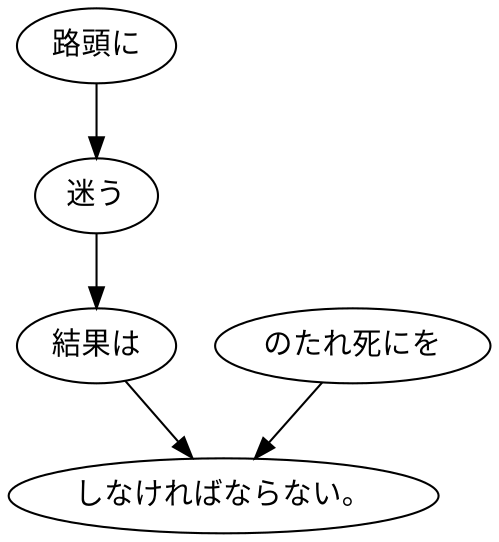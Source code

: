 digraph graph4505 {
	node0 [label="路頭に"];
	node1 [label="迷う"];
	node2 [label="結果は"];
	node3 [label="のたれ死にを"];
	node4 [label="しなければならない。"];
	node0 -> node1;
	node1 -> node2;
	node2 -> node4;
	node3 -> node4;
}
